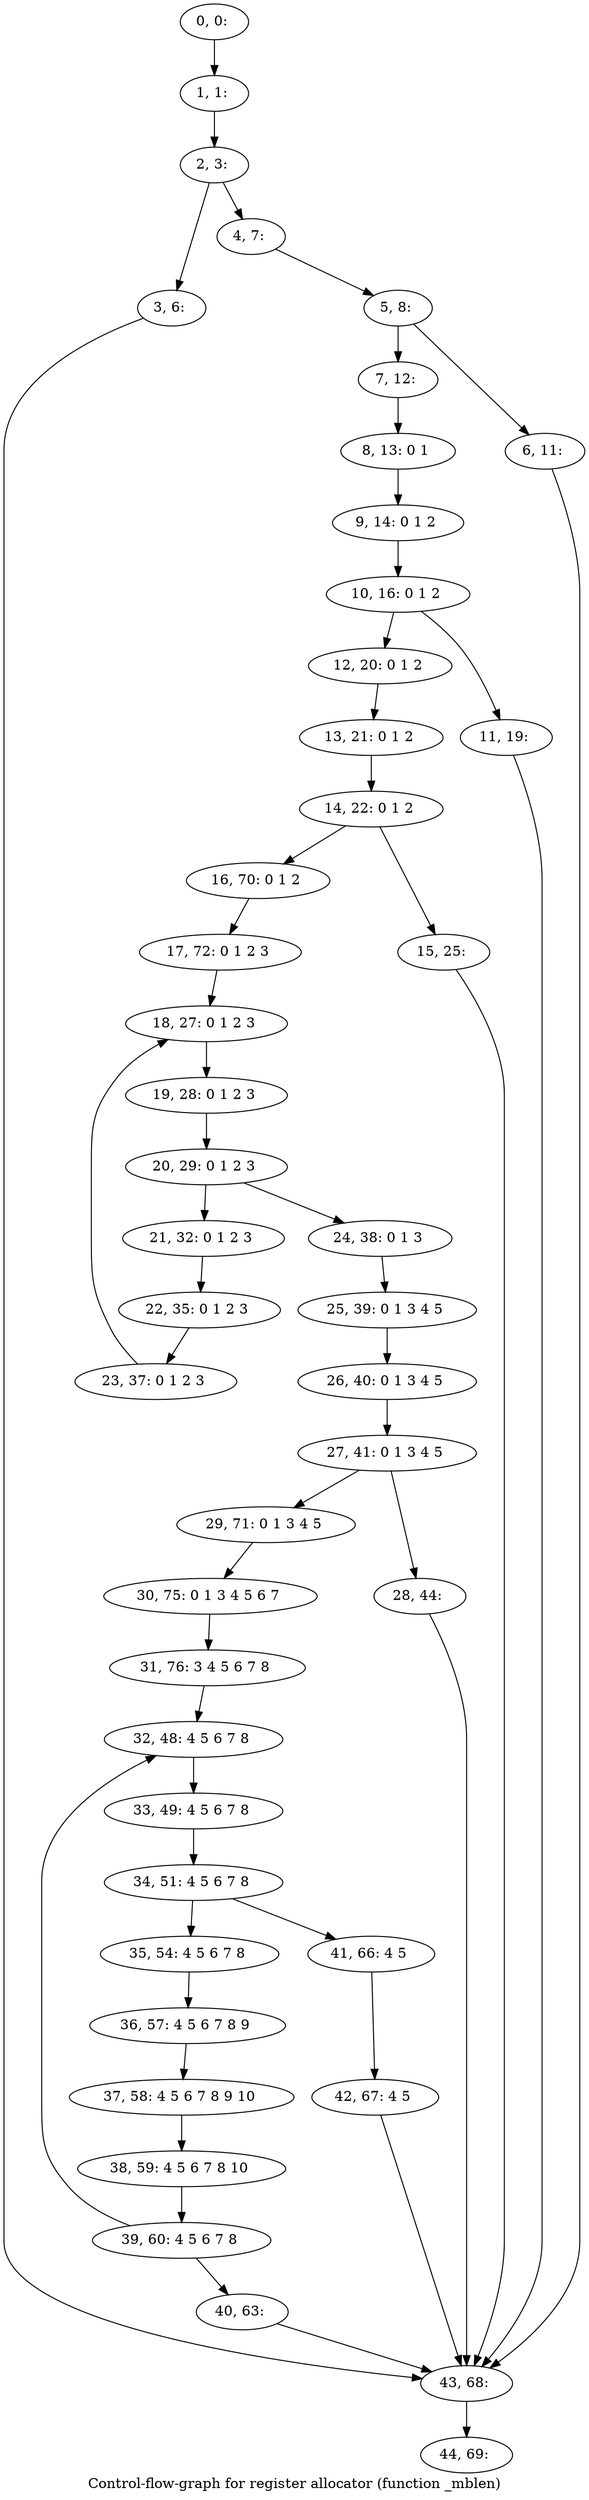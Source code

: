 digraph G {
graph [label="Control-flow-graph for register allocator (function _mblen)"]
0[label="0, 0: "];
1[label="1, 1: "];
2[label="2, 3: "];
3[label="3, 6: "];
4[label="4, 7: "];
5[label="5, 8: "];
6[label="6, 11: "];
7[label="7, 12: "];
8[label="8, 13: 0 1 "];
9[label="9, 14: 0 1 2 "];
10[label="10, 16: 0 1 2 "];
11[label="11, 19: "];
12[label="12, 20: 0 1 2 "];
13[label="13, 21: 0 1 2 "];
14[label="14, 22: 0 1 2 "];
15[label="15, 25: "];
16[label="16, 70: 0 1 2 "];
17[label="17, 72: 0 1 2 3 "];
18[label="18, 27: 0 1 2 3 "];
19[label="19, 28: 0 1 2 3 "];
20[label="20, 29: 0 1 2 3 "];
21[label="21, 32: 0 1 2 3 "];
22[label="22, 35: 0 1 2 3 "];
23[label="23, 37: 0 1 2 3 "];
24[label="24, 38: 0 1 3 "];
25[label="25, 39: 0 1 3 4 5 "];
26[label="26, 40: 0 1 3 4 5 "];
27[label="27, 41: 0 1 3 4 5 "];
28[label="28, 44: "];
29[label="29, 71: 0 1 3 4 5 "];
30[label="30, 75: 0 1 3 4 5 6 7 "];
31[label="31, 76: 3 4 5 6 7 8 "];
32[label="32, 48: 4 5 6 7 8 "];
33[label="33, 49: 4 5 6 7 8 "];
34[label="34, 51: 4 5 6 7 8 "];
35[label="35, 54: 4 5 6 7 8 "];
36[label="36, 57: 4 5 6 7 8 9 "];
37[label="37, 58: 4 5 6 7 8 9 10 "];
38[label="38, 59: 4 5 6 7 8 10 "];
39[label="39, 60: 4 5 6 7 8 "];
40[label="40, 63: "];
41[label="41, 66: 4 5 "];
42[label="42, 67: 4 5 "];
43[label="43, 68: "];
44[label="44, 69: "];
0->1 ;
1->2 ;
2->3 ;
2->4 ;
3->43 ;
4->5 ;
5->6 ;
5->7 ;
6->43 ;
7->8 ;
8->9 ;
9->10 ;
10->11 ;
10->12 ;
11->43 ;
12->13 ;
13->14 ;
14->15 ;
14->16 ;
15->43 ;
16->17 ;
17->18 ;
18->19 ;
19->20 ;
20->21 ;
20->24 ;
21->22 ;
22->23 ;
23->18 ;
24->25 ;
25->26 ;
26->27 ;
27->28 ;
27->29 ;
28->43 ;
29->30 ;
30->31 ;
31->32 ;
32->33 ;
33->34 ;
34->35 ;
34->41 ;
35->36 ;
36->37 ;
37->38 ;
38->39 ;
39->40 ;
39->32 ;
40->43 ;
41->42 ;
42->43 ;
43->44 ;
}
